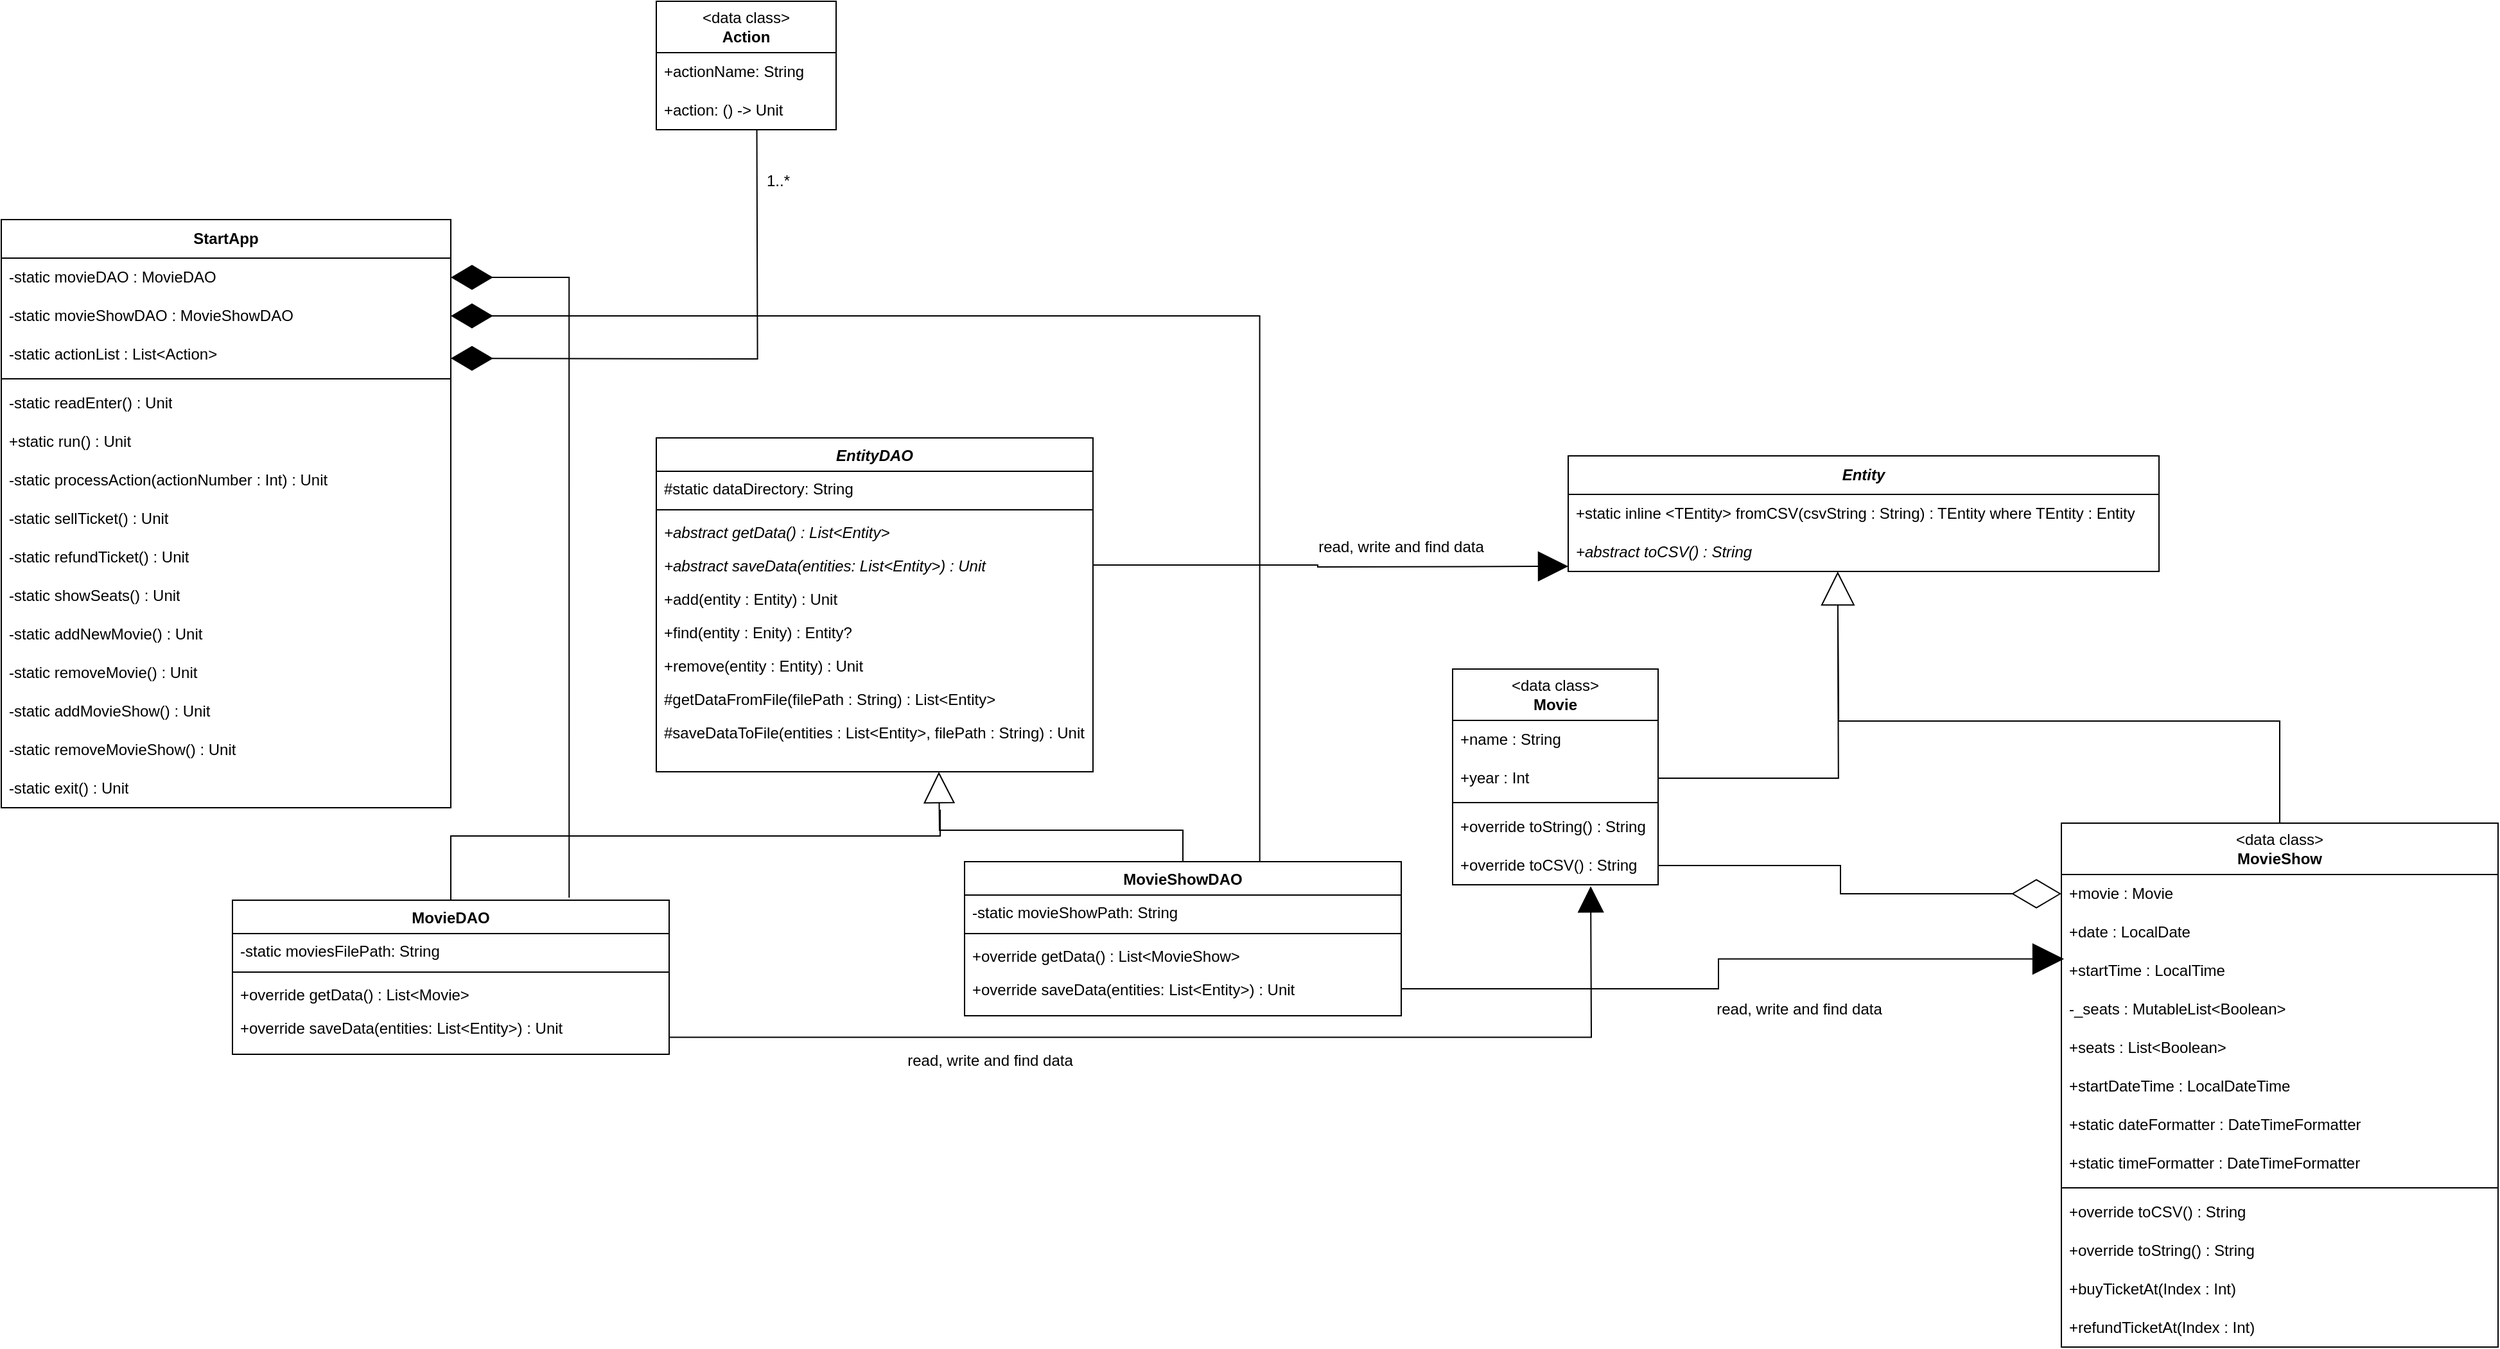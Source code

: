 <mxfile version="22.1.11" type="github">
  <diagram id="C5RBs43oDa-KdzZeNtuy" name="Page-1">
    <mxGraphModel dx="794" dy="446" grid="1" gridSize="10" guides="1" tooltips="1" connect="1" arrows="1" fold="1" page="1" pageScale="1" pageWidth="827" pageHeight="1169" math="0" shadow="0">
      <root>
        <mxCell id="WIyWlLk6GJQsqaUBKTNV-0" />
        <mxCell id="WIyWlLk6GJQsqaUBKTNV-1" parent="WIyWlLk6GJQsqaUBKTNV-0" />
        <mxCell id="f17wZOm8WCS2GQfg1A_k-0" value="EntityDAO" style="swimlane;fontStyle=3;align=center;verticalAlign=top;childLayout=stackLayout;horizontal=1;startSize=26;horizontalStack=0;resizeParent=1;resizeLast=0;collapsible=1;marginBottom=0;rounded=0;shadow=0;strokeWidth=1;" parent="WIyWlLk6GJQsqaUBKTNV-1" vertex="1">
          <mxGeometry x="560" y="460" width="340" height="260" as="geometry">
            <mxRectangle x="530" y="520" width="160" height="26" as="alternateBounds" />
          </mxGeometry>
        </mxCell>
        <mxCell id="f17wZOm8WCS2GQfg1A_k-1" value="#static dataDirectory: String" style="text;align=left;verticalAlign=top;spacingLeft=4;spacingRight=4;overflow=hidden;rotatable=0;points=[[0,0.5],[1,0.5]];portConstraint=eastwest;" parent="f17wZOm8WCS2GQfg1A_k-0" vertex="1">
          <mxGeometry y="26" width="340" height="26" as="geometry" />
        </mxCell>
        <mxCell id="f17wZOm8WCS2GQfg1A_k-4" value="" style="line;html=1;strokeWidth=1;align=left;verticalAlign=middle;spacingTop=-1;spacingLeft=3;spacingRight=3;rotatable=0;labelPosition=right;points=[];portConstraint=eastwest;" parent="f17wZOm8WCS2GQfg1A_k-0" vertex="1">
          <mxGeometry y="52" width="340" height="8" as="geometry" />
        </mxCell>
        <mxCell id="f17wZOm8WCS2GQfg1A_k-5" value="+abstract getData() : List&lt;Entity&gt;" style="text;align=left;verticalAlign=top;spacingLeft=4;spacingRight=4;overflow=hidden;rotatable=0;points=[[0,0.5],[1,0.5]];portConstraint=eastwest;fontStyle=2" parent="f17wZOm8WCS2GQfg1A_k-0" vertex="1">
          <mxGeometry y="60" width="340" height="26" as="geometry" />
        </mxCell>
        <mxCell id="f17wZOm8WCS2GQfg1A_k-6" value="+abstract saveData(entities: List&lt;Entity&gt;) : Unit" style="text;align=left;verticalAlign=top;spacingLeft=4;spacingRight=4;overflow=hidden;rotatable=0;points=[[0,0.5],[1,0.5]];portConstraint=eastwest;fontStyle=2" parent="f17wZOm8WCS2GQfg1A_k-0" vertex="1">
          <mxGeometry y="86" width="340" height="26" as="geometry" />
        </mxCell>
        <mxCell id="f17wZOm8WCS2GQfg1A_k-7" value="+add(entity : Entity) : Unit" style="text;align=left;verticalAlign=top;spacingLeft=4;spacingRight=4;overflow=hidden;rotatable=0;points=[[0,0.5],[1,0.5]];portConstraint=eastwest;" parent="f17wZOm8WCS2GQfg1A_k-0" vertex="1">
          <mxGeometry y="112" width="340" height="26" as="geometry" />
        </mxCell>
        <mxCell id="f17wZOm8WCS2GQfg1A_k-8" value="+find(entity : Enity) : Entity?" style="text;align=left;verticalAlign=top;spacingLeft=4;spacingRight=4;overflow=hidden;rotatable=0;points=[[0,0.5],[1,0.5]];portConstraint=eastwest;" parent="f17wZOm8WCS2GQfg1A_k-0" vertex="1">
          <mxGeometry y="138" width="340" height="26" as="geometry" />
        </mxCell>
        <mxCell id="f17wZOm8WCS2GQfg1A_k-9" value="+remove(entity : Entity) : Unit" style="text;align=left;verticalAlign=top;spacingLeft=4;spacingRight=4;overflow=hidden;rotatable=0;points=[[0,0.5],[1,0.5]];portConstraint=eastwest;" parent="f17wZOm8WCS2GQfg1A_k-0" vertex="1">
          <mxGeometry y="164" width="340" height="26" as="geometry" />
        </mxCell>
        <mxCell id="f17wZOm8WCS2GQfg1A_k-18" value="#getDataFromFile(filePath : String) : List&lt;Entity&gt;" style="text;align=left;verticalAlign=top;spacingLeft=4;spacingRight=4;overflow=hidden;rotatable=0;points=[[0,0.5],[1,0.5]];portConstraint=eastwest;fontStyle=0" parent="f17wZOm8WCS2GQfg1A_k-0" vertex="1">
          <mxGeometry y="190" width="340" height="26" as="geometry" />
        </mxCell>
        <mxCell id="f17wZOm8WCS2GQfg1A_k-19" value="#saveDataToFile(entities : List&lt;Entity&gt;, filePath : String) : Unit" style="text;align=left;verticalAlign=top;spacingLeft=4;spacingRight=4;overflow=hidden;rotatable=0;points=[[0,0.5],[1,0.5]];portConstraint=eastwest;fontStyle=0" parent="f17wZOm8WCS2GQfg1A_k-0" vertex="1">
          <mxGeometry y="216" width="340" height="24" as="geometry" />
        </mxCell>
        <mxCell id="f17wZOm8WCS2GQfg1A_k-52" style="edgeStyle=orthogonalEdgeStyle;rounded=0;orthogonalLoop=1;jettySize=auto;html=1;exitX=0.5;exitY=0;exitDx=0;exitDy=0;endArrow=none;endFill=0;endSize=24;" parent="WIyWlLk6GJQsqaUBKTNV-1" source="f17wZOm8WCS2GQfg1A_k-34" edge="1">
          <mxGeometry relative="1" as="geometry">
            <mxPoint x="780" y="750" as="targetPoint" />
            <Array as="points">
              <mxPoint x="400" y="770" />
              <mxPoint x="781" y="770" />
            </Array>
          </mxGeometry>
        </mxCell>
        <mxCell id="f17wZOm8WCS2GQfg1A_k-34" value="MovieDAO" style="swimlane;fontStyle=1;align=center;verticalAlign=top;childLayout=stackLayout;horizontal=1;startSize=26;horizontalStack=0;resizeParent=1;resizeLast=0;collapsible=1;marginBottom=0;rounded=0;shadow=0;strokeWidth=1;" parent="WIyWlLk6GJQsqaUBKTNV-1" vertex="1">
          <mxGeometry x="230" y="820" width="340" height="120" as="geometry">
            <mxRectangle x="530" y="520" width="160" height="26" as="alternateBounds" />
          </mxGeometry>
        </mxCell>
        <mxCell id="f17wZOm8WCS2GQfg1A_k-35" value="-static moviesFilePath: String" style="text;align=left;verticalAlign=top;spacingLeft=4;spacingRight=4;overflow=hidden;rotatable=0;points=[[0,0.5],[1,0.5]];portConstraint=eastwest;" parent="f17wZOm8WCS2GQfg1A_k-34" vertex="1">
          <mxGeometry y="26" width="340" height="26" as="geometry" />
        </mxCell>
        <mxCell id="f17wZOm8WCS2GQfg1A_k-36" value="" style="line;html=1;strokeWidth=1;align=left;verticalAlign=middle;spacingTop=-1;spacingLeft=3;spacingRight=3;rotatable=0;labelPosition=right;points=[];portConstraint=eastwest;" parent="f17wZOm8WCS2GQfg1A_k-34" vertex="1">
          <mxGeometry y="52" width="340" height="8" as="geometry" />
        </mxCell>
        <mxCell id="f17wZOm8WCS2GQfg1A_k-37" value="+override getData() : List&lt;Movie&gt;" style="text;align=left;verticalAlign=top;spacingLeft=4;spacingRight=4;overflow=hidden;rotatable=0;points=[[0,0.5],[1,0.5]];portConstraint=eastwest;fontStyle=0" parent="f17wZOm8WCS2GQfg1A_k-34" vertex="1">
          <mxGeometry y="60" width="340" height="26" as="geometry" />
        </mxCell>
        <mxCell id="f17wZOm8WCS2GQfg1A_k-38" value="+override saveData(entities: List&lt;Entity&gt;) : Unit" style="text;align=left;verticalAlign=top;spacingLeft=4;spacingRight=4;overflow=hidden;rotatable=0;points=[[0,0.5],[1,0.5]];portConstraint=eastwest;fontStyle=0" parent="f17wZOm8WCS2GQfg1A_k-34" vertex="1">
          <mxGeometry y="86" width="340" height="26" as="geometry" />
        </mxCell>
        <mxCell id="f17wZOm8WCS2GQfg1A_k-51" style="edgeStyle=orthogonalEdgeStyle;rounded=0;orthogonalLoop=1;jettySize=auto;html=1;exitX=0.5;exitY=0;exitDx=0;exitDy=0;endArrow=block;endFill=0;targetPerimeterSpacing=8;endSize=22;" parent="WIyWlLk6GJQsqaUBKTNV-1" source="f17wZOm8WCS2GQfg1A_k-46" edge="1">
          <mxGeometry relative="1" as="geometry">
            <mxPoint x="780" y="720" as="targetPoint" />
          </mxGeometry>
        </mxCell>
        <mxCell id="f17wZOm8WCS2GQfg1A_k-46" value="MovieShowDAO" style="swimlane;fontStyle=1;align=center;verticalAlign=top;childLayout=stackLayout;horizontal=1;startSize=26;horizontalStack=0;resizeParent=1;resizeLast=0;collapsible=1;marginBottom=0;rounded=0;shadow=0;strokeWidth=1;" parent="WIyWlLk6GJQsqaUBKTNV-1" vertex="1">
          <mxGeometry x="800" y="790" width="340" height="120" as="geometry">
            <mxRectangle x="530" y="520" width="160" height="26" as="alternateBounds" />
          </mxGeometry>
        </mxCell>
        <mxCell id="f17wZOm8WCS2GQfg1A_k-127" style="edgeStyle=orthogonalEdgeStyle;rounded=0;orthogonalLoop=1;jettySize=auto;html=1;exitX=1.001;exitY=0.798;exitDx=0;exitDy=0;entryX=0.547;entryY=1.106;entryDx=0;entryDy=0;entryPerimeter=0;exitPerimeter=0;endArrow=block;endFill=1;endSize=18;" parent="f17wZOm8WCS2GQfg1A_k-46" source="f17wZOm8WCS2GQfg1A_k-38" edge="1">
          <mxGeometry relative="1" as="geometry">
            <mxPoint x="-210" y="126.91" as="sourcePoint" />
            <mxPoint x="487.52" y="19.09" as="targetPoint" />
          </mxGeometry>
        </mxCell>
        <mxCell id="f17wZOm8WCS2GQfg1A_k-47" value="-static movieShowPath: String" style="text;align=left;verticalAlign=top;spacingLeft=4;spacingRight=4;overflow=hidden;rotatable=0;points=[[0,0.5],[1,0.5]];portConstraint=eastwest;" parent="f17wZOm8WCS2GQfg1A_k-46" vertex="1">
          <mxGeometry y="26" width="340" height="26" as="geometry" />
        </mxCell>
        <mxCell id="f17wZOm8WCS2GQfg1A_k-48" value="" style="line;html=1;strokeWidth=1;align=left;verticalAlign=middle;spacingTop=-1;spacingLeft=3;spacingRight=3;rotatable=0;labelPosition=right;points=[];portConstraint=eastwest;" parent="f17wZOm8WCS2GQfg1A_k-46" vertex="1">
          <mxGeometry y="52" width="340" height="8" as="geometry" />
        </mxCell>
        <mxCell id="f17wZOm8WCS2GQfg1A_k-49" value="+override getData() : List&lt;MovieShow&gt;" style="text;align=left;verticalAlign=top;spacingLeft=4;spacingRight=4;overflow=hidden;rotatable=0;points=[[0,0.5],[1,0.5]];portConstraint=eastwest;fontStyle=0" parent="f17wZOm8WCS2GQfg1A_k-46" vertex="1">
          <mxGeometry y="60" width="340" height="26" as="geometry" />
        </mxCell>
        <mxCell id="f17wZOm8WCS2GQfg1A_k-50" value="+override saveData(entities: List&lt;Entity&gt;) : Unit" style="text;align=left;verticalAlign=top;spacingLeft=4;spacingRight=4;overflow=hidden;rotatable=0;points=[[0,0.5],[1,0.5]];portConstraint=eastwest;fontStyle=0" parent="f17wZOm8WCS2GQfg1A_k-46" vertex="1">
          <mxGeometry y="86" width="340" height="26" as="geometry" />
        </mxCell>
        <mxCell id="f17wZOm8WCS2GQfg1A_k-54" value="&lt;b&gt;StartApp&lt;/b&gt;" style="swimlane;fontStyle=0;childLayout=stackLayout;horizontal=1;startSize=30;horizontalStack=0;resizeParent=1;resizeParentMax=0;resizeLast=0;collapsible=1;marginBottom=0;whiteSpace=wrap;html=1;" parent="WIyWlLk6GJQsqaUBKTNV-1" vertex="1">
          <mxGeometry x="50" y="290" width="350" height="458" as="geometry" />
        </mxCell>
        <mxCell id="f17wZOm8WCS2GQfg1A_k-55" value="-static movieDAO : MovieDAO" style="text;strokeColor=none;fillColor=none;align=left;verticalAlign=middle;spacingLeft=4;spacingRight=4;overflow=hidden;points=[[0,0.5],[1,0.5]];portConstraint=eastwest;rotatable=0;whiteSpace=wrap;html=1;" parent="f17wZOm8WCS2GQfg1A_k-54" vertex="1">
          <mxGeometry y="30" width="350" height="30" as="geometry" />
        </mxCell>
        <mxCell id="f17wZOm8WCS2GQfg1A_k-61" value="-static movieShowDAO : MovieShowDAO" style="text;strokeColor=none;fillColor=none;align=left;verticalAlign=middle;spacingLeft=4;spacingRight=4;overflow=hidden;points=[[0,0.5],[1,0.5]];portConstraint=eastwest;rotatable=0;whiteSpace=wrap;html=1;" parent="f17wZOm8WCS2GQfg1A_k-54" vertex="1">
          <mxGeometry y="60" width="350" height="30" as="geometry" />
        </mxCell>
        <mxCell id="f17wZOm8WCS2GQfg1A_k-64" value="-static actionList : List&amp;lt;Action&amp;gt;" style="text;strokeColor=none;fillColor=none;align=left;verticalAlign=middle;spacingLeft=4;spacingRight=4;overflow=hidden;points=[[0,0.5],[1,0.5]];portConstraint=eastwest;rotatable=0;whiteSpace=wrap;html=1;" parent="f17wZOm8WCS2GQfg1A_k-54" vertex="1">
          <mxGeometry y="90" width="350" height="30" as="geometry" />
        </mxCell>
        <mxCell id="f17wZOm8WCS2GQfg1A_k-62" value="" style="line;html=1;strokeWidth=1;align=left;verticalAlign=middle;spacingTop=-1;spacingLeft=3;spacingRight=3;rotatable=0;labelPosition=right;points=[];portConstraint=eastwest;" parent="f17wZOm8WCS2GQfg1A_k-54" vertex="1">
          <mxGeometry y="120" width="350" height="8" as="geometry" />
        </mxCell>
        <mxCell id="f17wZOm8WCS2GQfg1A_k-57" value="-static readEnter() : Unit" style="text;strokeColor=none;fillColor=none;align=left;verticalAlign=middle;spacingLeft=4;spacingRight=4;overflow=hidden;points=[[0,0.5],[1,0.5]];portConstraint=eastwest;rotatable=0;whiteSpace=wrap;html=1;" parent="f17wZOm8WCS2GQfg1A_k-54" vertex="1">
          <mxGeometry y="128" width="350" height="30" as="geometry" />
        </mxCell>
        <mxCell id="f17wZOm8WCS2GQfg1A_k-75" value="+static run() : Unit" style="text;strokeColor=none;fillColor=none;align=left;verticalAlign=middle;spacingLeft=4;spacingRight=4;overflow=hidden;points=[[0,0.5],[1,0.5]];portConstraint=eastwest;rotatable=0;whiteSpace=wrap;html=1;" parent="f17wZOm8WCS2GQfg1A_k-54" vertex="1">
          <mxGeometry y="158" width="350" height="30" as="geometry" />
        </mxCell>
        <mxCell id="f17wZOm8WCS2GQfg1A_k-76" value="-static processAction(actionNumber : Int) : Unit" style="text;strokeColor=none;fillColor=none;align=left;verticalAlign=middle;spacingLeft=4;spacingRight=4;overflow=hidden;points=[[0,0.5],[1,0.5]];portConstraint=eastwest;rotatable=0;whiteSpace=wrap;html=1;" parent="f17wZOm8WCS2GQfg1A_k-54" vertex="1">
          <mxGeometry y="188" width="350" height="30" as="geometry" />
        </mxCell>
        <mxCell id="f17wZOm8WCS2GQfg1A_k-77" value="-static sellTicket() : Unit" style="text;strokeColor=none;fillColor=none;align=left;verticalAlign=middle;spacingLeft=4;spacingRight=4;overflow=hidden;points=[[0,0.5],[1,0.5]];portConstraint=eastwest;rotatable=0;whiteSpace=wrap;html=1;" parent="f17wZOm8WCS2GQfg1A_k-54" vertex="1">
          <mxGeometry y="218" width="350" height="30" as="geometry" />
        </mxCell>
        <mxCell id="f17wZOm8WCS2GQfg1A_k-78" value="-static refundTicket() : Unit" style="text;strokeColor=none;fillColor=none;align=left;verticalAlign=middle;spacingLeft=4;spacingRight=4;overflow=hidden;points=[[0,0.5],[1,0.5]];portConstraint=eastwest;rotatable=0;whiteSpace=wrap;html=1;" parent="f17wZOm8WCS2GQfg1A_k-54" vertex="1">
          <mxGeometry y="248" width="350" height="30" as="geometry" />
        </mxCell>
        <mxCell id="f17wZOm8WCS2GQfg1A_k-79" value="-static showSeats() : Unit" style="text;strokeColor=none;fillColor=none;align=left;verticalAlign=middle;spacingLeft=4;spacingRight=4;overflow=hidden;points=[[0,0.5],[1,0.5]];portConstraint=eastwest;rotatable=0;whiteSpace=wrap;html=1;" parent="f17wZOm8WCS2GQfg1A_k-54" vertex="1">
          <mxGeometry y="278" width="350" height="30" as="geometry" />
        </mxCell>
        <mxCell id="f17wZOm8WCS2GQfg1A_k-80" value="-static addNewMovie() : Unit" style="text;strokeColor=none;fillColor=none;align=left;verticalAlign=middle;spacingLeft=4;spacingRight=4;overflow=hidden;points=[[0,0.5],[1,0.5]];portConstraint=eastwest;rotatable=0;whiteSpace=wrap;html=1;" parent="f17wZOm8WCS2GQfg1A_k-54" vertex="1">
          <mxGeometry y="308" width="350" height="30" as="geometry" />
        </mxCell>
        <mxCell id="f17wZOm8WCS2GQfg1A_k-81" value="-static removeMovie() : Unit" style="text;strokeColor=none;fillColor=none;align=left;verticalAlign=middle;spacingLeft=4;spacingRight=4;overflow=hidden;points=[[0,0.5],[1,0.5]];portConstraint=eastwest;rotatable=0;whiteSpace=wrap;html=1;" parent="f17wZOm8WCS2GQfg1A_k-54" vertex="1">
          <mxGeometry y="338" width="350" height="30" as="geometry" />
        </mxCell>
        <mxCell id="f17wZOm8WCS2GQfg1A_k-82" value="-static addMovieShow() : Unit" style="text;strokeColor=none;fillColor=none;align=left;verticalAlign=middle;spacingLeft=4;spacingRight=4;overflow=hidden;points=[[0,0.5],[1,0.5]];portConstraint=eastwest;rotatable=0;whiteSpace=wrap;html=1;" parent="f17wZOm8WCS2GQfg1A_k-54" vertex="1">
          <mxGeometry y="368" width="350" height="30" as="geometry" />
        </mxCell>
        <mxCell id="f17wZOm8WCS2GQfg1A_k-83" value="-static removeMovieShow() : Unit" style="text;strokeColor=none;fillColor=none;align=left;verticalAlign=middle;spacingLeft=4;spacingRight=4;overflow=hidden;points=[[0,0.5],[1,0.5]];portConstraint=eastwest;rotatable=0;whiteSpace=wrap;html=1;" parent="f17wZOm8WCS2GQfg1A_k-54" vertex="1">
          <mxGeometry y="398" width="350" height="30" as="geometry" />
        </mxCell>
        <mxCell id="f17wZOm8WCS2GQfg1A_k-84" value="-static exit() : Unit" style="text;strokeColor=none;fillColor=none;align=left;verticalAlign=middle;spacingLeft=4;spacingRight=4;overflow=hidden;points=[[0,0.5],[1,0.5]];portConstraint=eastwest;rotatable=0;whiteSpace=wrap;html=1;" parent="f17wZOm8WCS2GQfg1A_k-54" vertex="1">
          <mxGeometry y="428" width="350" height="30" as="geometry" />
        </mxCell>
        <mxCell id="f17wZOm8WCS2GQfg1A_k-60" style="edgeStyle=orthogonalEdgeStyle;rounded=0;orthogonalLoop=1;jettySize=auto;html=1;exitX=1;exitY=0.5;exitDx=0;exitDy=0;entryX=0.771;entryY=-0.017;entryDx=0;entryDy=0;entryPerimeter=0;startArrow=diamondThin;startFill=1;startSize=30;endArrow=none;endFill=0;endSize=18;" parent="WIyWlLk6GJQsqaUBKTNV-1" source="f17wZOm8WCS2GQfg1A_k-55" target="f17wZOm8WCS2GQfg1A_k-34" edge="1">
          <mxGeometry relative="1" as="geometry" />
        </mxCell>
        <mxCell id="f17wZOm8WCS2GQfg1A_k-63" style="edgeStyle=orthogonalEdgeStyle;rounded=0;orthogonalLoop=1;jettySize=auto;html=1;exitX=1;exitY=0.5;exitDx=0;exitDy=0;entryX=0.676;entryY=0;entryDx=0;entryDy=0;entryPerimeter=0;endArrow=none;endFill=0;endSize=25;startArrow=diamondThin;startFill=1;startSize=30;sourcePerimeterSpacing=16;" parent="WIyWlLk6GJQsqaUBKTNV-1" source="f17wZOm8WCS2GQfg1A_k-61" target="f17wZOm8WCS2GQfg1A_k-46" edge="1">
          <mxGeometry relative="1" as="geometry" />
        </mxCell>
        <mxCell id="f17wZOm8WCS2GQfg1A_k-65" value="&amp;lt;data class&amp;gt;&lt;br&gt;&lt;b&gt;Action&lt;/b&gt;" style="swimlane;fontStyle=0;childLayout=stackLayout;horizontal=1;startSize=40;horizontalStack=0;resizeParent=1;resizeParentMax=0;resizeLast=0;collapsible=1;marginBottom=0;whiteSpace=wrap;html=1;" parent="WIyWlLk6GJQsqaUBKTNV-1" vertex="1">
          <mxGeometry x="560" y="120" width="140" height="100" as="geometry" />
        </mxCell>
        <mxCell id="f17wZOm8WCS2GQfg1A_k-69" value="+actionName: String" style="text;strokeColor=none;fillColor=none;align=left;verticalAlign=middle;spacingLeft=4;spacingRight=4;overflow=hidden;points=[[0,0.5],[1,0.5]];portConstraint=eastwest;rotatable=0;whiteSpace=wrap;html=1;" parent="f17wZOm8WCS2GQfg1A_k-65" vertex="1">
          <mxGeometry y="40" width="140" height="30" as="geometry" />
        </mxCell>
        <mxCell id="f17wZOm8WCS2GQfg1A_k-66" value="+action: () -&amp;gt; Unit" style="text;strokeColor=none;fillColor=none;align=left;verticalAlign=middle;spacingLeft=4;spacingRight=4;overflow=hidden;points=[[0,0.5],[1,0.5]];portConstraint=eastwest;rotatable=0;whiteSpace=wrap;html=1;" parent="f17wZOm8WCS2GQfg1A_k-65" vertex="1">
          <mxGeometry y="70" width="140" height="30" as="geometry" />
        </mxCell>
        <mxCell id="f17wZOm8WCS2GQfg1A_k-71" style="edgeStyle=orthogonalEdgeStyle;rounded=0;orthogonalLoop=1;jettySize=auto;html=1;exitX=1;exitY=0.5;exitDx=0;exitDy=0;entryX=0.559;entryY=1.132;entryDx=0;entryDy=0;entryPerimeter=0;endArrow=none;endFill=0;endSize=17;startArrow=diamondThin;startFill=1;startSize=30;" parent="WIyWlLk6GJQsqaUBKTNV-1" edge="1">
          <mxGeometry relative="1" as="geometry">
            <mxPoint x="638.26" y="220.0" as="targetPoint" />
            <mxPoint x="400" y="398.01" as="sourcePoint" />
          </mxGeometry>
        </mxCell>
        <mxCell id="f17wZOm8WCS2GQfg1A_k-73" value="1..*" style="text;html=1;strokeColor=none;fillColor=none;align=center;verticalAlign=middle;whiteSpace=wrap;rounded=0;" parent="WIyWlLk6GJQsqaUBKTNV-1" vertex="1">
          <mxGeometry x="640" y="250" width="30" height="20" as="geometry" />
        </mxCell>
        <mxCell id="f17wZOm8WCS2GQfg1A_k-85" value="&lt;b&gt;&lt;i&gt;Entity&lt;/i&gt;&lt;/b&gt;" style="swimlane;fontStyle=0;childLayout=stackLayout;horizontal=1;startSize=30;horizontalStack=0;resizeParent=1;resizeParentMax=0;resizeLast=0;collapsible=1;marginBottom=0;whiteSpace=wrap;html=1;" parent="WIyWlLk6GJQsqaUBKTNV-1" vertex="1">
          <mxGeometry x="1270" y="474" width="460" height="90" as="geometry" />
        </mxCell>
        <mxCell id="f17wZOm8WCS2GQfg1A_k-86" value="+static inline &amp;lt;TEntity&amp;gt; fromCSV(csvString : String) : TEntity where TEntity : Entity" style="text;strokeColor=none;fillColor=none;align=left;verticalAlign=middle;spacingLeft=4;spacingRight=4;overflow=hidden;points=[[0,0.5],[1,0.5]];portConstraint=eastwest;rotatable=0;whiteSpace=wrap;html=1;" parent="f17wZOm8WCS2GQfg1A_k-85" vertex="1">
          <mxGeometry y="30" width="460" height="30" as="geometry" />
        </mxCell>
        <mxCell id="f17wZOm8WCS2GQfg1A_k-87" value="&lt;i&gt;+abstract toCSV() : String&lt;/i&gt;" style="text;strokeColor=none;fillColor=none;align=left;verticalAlign=middle;spacingLeft=4;spacingRight=4;overflow=hidden;points=[[0,0.5],[1,0.5]];portConstraint=eastwest;rotatable=0;whiteSpace=wrap;html=1;" parent="f17wZOm8WCS2GQfg1A_k-85" vertex="1">
          <mxGeometry y="60" width="460" height="30" as="geometry" />
        </mxCell>
        <mxCell id="f17wZOm8WCS2GQfg1A_k-90" value="&amp;lt;data class&amp;gt;&lt;br&gt;&lt;b&gt;Movie&lt;/b&gt;" style="swimlane;fontStyle=0;childLayout=stackLayout;horizontal=1;startSize=40;horizontalStack=0;resizeParent=1;resizeParentMax=0;resizeLast=0;collapsible=1;marginBottom=0;whiteSpace=wrap;html=1;" parent="WIyWlLk6GJQsqaUBKTNV-1" vertex="1">
          <mxGeometry x="1180" y="640" width="160" height="168" as="geometry" />
        </mxCell>
        <mxCell id="f17wZOm8WCS2GQfg1A_k-91" value="+name : String" style="text;strokeColor=none;fillColor=none;align=left;verticalAlign=middle;spacingLeft=4;spacingRight=4;overflow=hidden;points=[[0,0.5],[1,0.5]];portConstraint=eastwest;rotatable=0;whiteSpace=wrap;html=1;" parent="f17wZOm8WCS2GQfg1A_k-90" vertex="1">
          <mxGeometry y="40" width="160" height="30" as="geometry" />
        </mxCell>
        <mxCell id="f17wZOm8WCS2GQfg1A_k-98" value="+year : Int" style="text;strokeColor=none;fillColor=none;align=left;verticalAlign=middle;spacingLeft=4;spacingRight=4;overflow=hidden;points=[[0,0.5],[1,0.5]];portConstraint=eastwest;rotatable=0;whiteSpace=wrap;html=1;" parent="f17wZOm8WCS2GQfg1A_k-90" vertex="1">
          <mxGeometry y="70" width="160" height="30" as="geometry" />
        </mxCell>
        <mxCell id="f17wZOm8WCS2GQfg1A_k-97" value="" style="line;html=1;strokeWidth=1;align=left;verticalAlign=middle;spacingTop=-1;spacingLeft=3;spacingRight=3;rotatable=0;labelPosition=right;points=[];portConstraint=eastwest;" parent="f17wZOm8WCS2GQfg1A_k-90" vertex="1">
          <mxGeometry y="100" width="160" height="8" as="geometry" />
        </mxCell>
        <mxCell id="f17wZOm8WCS2GQfg1A_k-92" value="+override toString() : String" style="text;strokeColor=none;fillColor=none;align=left;verticalAlign=middle;spacingLeft=4;spacingRight=4;overflow=hidden;points=[[0,0.5],[1,0.5]];portConstraint=eastwest;rotatable=0;whiteSpace=wrap;html=1;" parent="f17wZOm8WCS2GQfg1A_k-90" vertex="1">
          <mxGeometry y="108" width="160" height="30" as="geometry" />
        </mxCell>
        <mxCell id="f17wZOm8WCS2GQfg1A_k-93" value="+override toCSV() : String" style="text;strokeColor=none;fillColor=none;align=left;verticalAlign=middle;spacingLeft=4;spacingRight=4;overflow=hidden;points=[[0,0.5],[1,0.5]];portConstraint=eastwest;rotatable=0;whiteSpace=wrap;html=1;" parent="f17wZOm8WCS2GQfg1A_k-90" vertex="1">
          <mxGeometry y="138" width="160" height="30" as="geometry" />
        </mxCell>
        <mxCell id="f17wZOm8WCS2GQfg1A_k-99" style="edgeStyle=orthogonalEdgeStyle;rounded=0;orthogonalLoop=1;jettySize=auto;html=1;exitX=1;exitY=0.5;exitDx=0;exitDy=0;entryX=0.391;entryY=1.2;entryDx=0;entryDy=0;entryPerimeter=0;endArrow=block;endFill=0;endSize=24;" parent="WIyWlLk6GJQsqaUBKTNV-1" source="f17wZOm8WCS2GQfg1A_k-98" edge="1">
          <mxGeometry relative="1" as="geometry">
            <mxPoint x="1290" y="634" as="sourcePoint" />
            <mxPoint x="1479.86" y="564" as="targetPoint" />
          </mxGeometry>
        </mxCell>
        <mxCell id="f17wZOm8WCS2GQfg1A_k-105" style="edgeStyle=orthogonalEdgeStyle;rounded=0;orthogonalLoop=1;jettySize=auto;html=1;exitX=0.5;exitY=0;exitDx=0;exitDy=0;endArrow=none;endFill=0;" parent="WIyWlLk6GJQsqaUBKTNV-1" source="f17wZOm8WCS2GQfg1A_k-101" edge="1">
          <mxGeometry relative="1" as="geometry">
            <mxPoint x="1480" y="600" as="targetPoint" />
          </mxGeometry>
        </mxCell>
        <mxCell id="f17wZOm8WCS2GQfg1A_k-101" value="&amp;lt;data class&amp;gt;&lt;br&gt;&lt;b&gt;MovieShow&lt;/b&gt;" style="swimlane;fontStyle=0;childLayout=stackLayout;horizontal=1;startSize=40;horizontalStack=0;resizeParent=1;resizeParentMax=0;resizeLast=0;collapsible=1;marginBottom=0;whiteSpace=wrap;html=1;" parent="WIyWlLk6GJQsqaUBKTNV-1" vertex="1">
          <mxGeometry x="1654" y="760" width="340" height="408" as="geometry" />
        </mxCell>
        <mxCell id="f17wZOm8WCS2GQfg1A_k-102" value="+movie : Movie" style="text;strokeColor=none;fillColor=none;align=left;verticalAlign=middle;spacingLeft=4;spacingRight=4;overflow=hidden;points=[[0,0.5],[1,0.5]];portConstraint=eastwest;rotatable=0;whiteSpace=wrap;html=1;" parent="f17wZOm8WCS2GQfg1A_k-101" vertex="1">
          <mxGeometry y="40" width="340" height="30" as="geometry" />
        </mxCell>
        <mxCell id="f17wZOm8WCS2GQfg1A_k-114" value="+date : LocalDate" style="text;strokeColor=none;fillColor=none;align=left;verticalAlign=middle;spacingLeft=4;spacingRight=4;overflow=hidden;points=[[0,0.5],[1,0.5]];portConstraint=eastwest;rotatable=0;whiteSpace=wrap;html=1;" parent="f17wZOm8WCS2GQfg1A_k-101" vertex="1">
          <mxGeometry y="70" width="340" height="30" as="geometry" />
        </mxCell>
        <mxCell id="f17wZOm8WCS2GQfg1A_k-115" value="+startTime : LocalTime" style="text;strokeColor=none;fillColor=none;align=left;verticalAlign=middle;spacingLeft=4;spacingRight=4;overflow=hidden;points=[[0,0.5],[1,0.5]];portConstraint=eastwest;rotatable=0;whiteSpace=wrap;html=1;" parent="f17wZOm8WCS2GQfg1A_k-101" vertex="1">
          <mxGeometry y="100" width="340" height="30" as="geometry" />
        </mxCell>
        <mxCell id="f17wZOm8WCS2GQfg1A_k-116" value="-_seats : MutableList&amp;lt;Boolean&amp;gt;" style="text;strokeColor=none;fillColor=none;align=left;verticalAlign=middle;spacingLeft=4;spacingRight=4;overflow=hidden;points=[[0,0.5],[1,0.5]];portConstraint=eastwest;rotatable=0;whiteSpace=wrap;html=1;" parent="f17wZOm8WCS2GQfg1A_k-101" vertex="1">
          <mxGeometry y="130" width="340" height="30" as="geometry" />
        </mxCell>
        <mxCell id="f17wZOm8WCS2GQfg1A_k-118" value="+seats : List&amp;lt;Boolean&amp;gt;" style="text;strokeColor=none;fillColor=none;align=left;verticalAlign=middle;spacingLeft=4;spacingRight=4;overflow=hidden;points=[[0,0.5],[1,0.5]];portConstraint=eastwest;rotatable=0;whiteSpace=wrap;html=1;" parent="f17wZOm8WCS2GQfg1A_k-101" vertex="1">
          <mxGeometry y="160" width="340" height="30" as="geometry" />
        </mxCell>
        <mxCell id="f17wZOm8WCS2GQfg1A_k-119" value="+startDateTime : LocalDateTime" style="text;strokeColor=none;fillColor=none;align=left;verticalAlign=middle;spacingLeft=4;spacingRight=4;overflow=hidden;points=[[0,0.5],[1,0.5]];portConstraint=eastwest;rotatable=0;whiteSpace=wrap;html=1;" parent="f17wZOm8WCS2GQfg1A_k-101" vertex="1">
          <mxGeometry y="190" width="340" height="30" as="geometry" />
        </mxCell>
        <mxCell id="f17wZOm8WCS2GQfg1A_k-120" value="+static dateFormatter : DateTimeFormatter" style="text;strokeColor=none;fillColor=none;align=left;verticalAlign=middle;spacingLeft=4;spacingRight=4;overflow=hidden;points=[[0,0.5],[1,0.5]];portConstraint=eastwest;rotatable=0;whiteSpace=wrap;html=1;" parent="f17wZOm8WCS2GQfg1A_k-101" vertex="1">
          <mxGeometry y="220" width="340" height="30" as="geometry" />
        </mxCell>
        <mxCell id="f17wZOm8WCS2GQfg1A_k-122" value="+static timeFormatter : DateTimeFormatter" style="text;strokeColor=none;fillColor=none;align=left;verticalAlign=middle;spacingLeft=4;spacingRight=4;overflow=hidden;points=[[0,0.5],[1,0.5]];portConstraint=eastwest;rotatable=0;whiteSpace=wrap;html=1;" parent="f17wZOm8WCS2GQfg1A_k-101" vertex="1">
          <mxGeometry y="250" width="340" height="30" as="geometry" />
        </mxCell>
        <mxCell id="f17wZOm8WCS2GQfg1A_k-108" value="" style="line;html=1;strokeWidth=1;align=left;verticalAlign=middle;spacingTop=-1;spacingLeft=3;spacingRight=3;rotatable=0;labelPosition=right;points=[];portConstraint=eastwest;" parent="f17wZOm8WCS2GQfg1A_k-101" vertex="1">
          <mxGeometry y="280" width="340" height="8" as="geometry" />
        </mxCell>
        <mxCell id="f17wZOm8WCS2GQfg1A_k-103" value="+override toCSV() : String" style="text;strokeColor=none;fillColor=none;align=left;verticalAlign=middle;spacingLeft=4;spacingRight=4;overflow=hidden;points=[[0,0.5],[1,0.5]];portConstraint=eastwest;rotatable=0;whiteSpace=wrap;html=1;" parent="f17wZOm8WCS2GQfg1A_k-101" vertex="1">
          <mxGeometry y="288" width="340" height="30" as="geometry" />
        </mxCell>
        <mxCell id="f17wZOm8WCS2GQfg1A_k-104" value="+override toString() : String" style="text;strokeColor=none;fillColor=none;align=left;verticalAlign=middle;spacingLeft=4;spacingRight=4;overflow=hidden;points=[[0,0.5],[1,0.5]];portConstraint=eastwest;rotatable=0;whiteSpace=wrap;html=1;" parent="f17wZOm8WCS2GQfg1A_k-101" vertex="1">
          <mxGeometry y="318" width="340" height="30" as="geometry" />
        </mxCell>
        <mxCell id="f17wZOm8WCS2GQfg1A_k-123" value="+buyTicketAt(Index : Int)" style="text;strokeColor=none;fillColor=none;align=left;verticalAlign=middle;spacingLeft=4;spacingRight=4;overflow=hidden;points=[[0,0.5],[1,0.5]];portConstraint=eastwest;rotatable=0;whiteSpace=wrap;html=1;" parent="f17wZOm8WCS2GQfg1A_k-101" vertex="1">
          <mxGeometry y="348" width="340" height="30" as="geometry" />
        </mxCell>
        <mxCell id="f17wZOm8WCS2GQfg1A_k-124" value="+refundTicketAt(Index : Int)" style="text;strokeColor=none;fillColor=none;align=left;verticalAlign=middle;spacingLeft=4;spacingRight=4;overflow=hidden;points=[[0,0.5],[1,0.5]];portConstraint=eastwest;rotatable=0;whiteSpace=wrap;html=1;" parent="f17wZOm8WCS2GQfg1A_k-101" vertex="1">
          <mxGeometry y="378" width="340" height="30" as="geometry" />
        </mxCell>
        <mxCell id="f17wZOm8WCS2GQfg1A_k-106" style="edgeStyle=orthogonalEdgeStyle;rounded=0;orthogonalLoop=1;jettySize=auto;html=1;exitX=0;exitY=0.5;exitDx=0;exitDy=0;endArrow=none;endFill=0;startArrow=diamondThin;startFill=0;startSize=36;" parent="WIyWlLk6GJQsqaUBKTNV-1" source="f17wZOm8WCS2GQfg1A_k-102" target="f17wZOm8WCS2GQfg1A_k-93" edge="1">
          <mxGeometry relative="1" as="geometry" />
        </mxCell>
        <mxCell id="f17wZOm8WCS2GQfg1A_k-125" style="edgeStyle=orthogonalEdgeStyle;rounded=0;orthogonalLoop=1;jettySize=auto;html=1;exitX=1;exitY=0.5;exitDx=0;exitDy=0;endArrow=block;endFill=1;endSize=21;" parent="WIyWlLk6GJQsqaUBKTNV-1" source="f17wZOm8WCS2GQfg1A_k-6" edge="1">
          <mxGeometry relative="1" as="geometry">
            <mxPoint x="1270" y="560" as="targetPoint" />
          </mxGeometry>
        </mxCell>
        <mxCell id="f17wZOm8WCS2GQfg1A_k-126" style="edgeStyle=orthogonalEdgeStyle;rounded=0;orthogonalLoop=1;jettySize=auto;html=1;exitX=1;exitY=0.5;exitDx=0;exitDy=0;entryX=0.006;entryY=0.193;entryDx=0;entryDy=0;entryPerimeter=0;endArrow=block;endFill=1;endSize=22;" parent="WIyWlLk6GJQsqaUBKTNV-1" source="f17wZOm8WCS2GQfg1A_k-50" target="f17wZOm8WCS2GQfg1A_k-115" edge="1">
          <mxGeometry relative="1" as="geometry" />
        </mxCell>
        <mxCell id="f17wZOm8WCS2GQfg1A_k-128" value="read, write and find data" style="text;html=1;strokeColor=none;fillColor=none;align=center;verticalAlign=middle;whiteSpace=wrap;rounded=0;" parent="WIyWlLk6GJQsqaUBKTNV-1" vertex="1">
          <mxGeometry x="730" y="930" width="180" height="30" as="geometry" />
        </mxCell>
        <mxCell id="f17wZOm8WCS2GQfg1A_k-129" value="read, write and find data" style="text;html=1;strokeColor=none;fillColor=none;align=center;verticalAlign=middle;whiteSpace=wrap;rounded=0;" parent="WIyWlLk6GJQsqaUBKTNV-1" vertex="1">
          <mxGeometry x="1050" y="530" width="180" height="30" as="geometry" />
        </mxCell>
        <mxCell id="f17wZOm8WCS2GQfg1A_k-130" value="read, write and find data" style="text;html=1;strokeColor=none;fillColor=none;align=center;verticalAlign=middle;whiteSpace=wrap;rounded=0;" parent="WIyWlLk6GJQsqaUBKTNV-1" vertex="1">
          <mxGeometry x="1360" y="890" width="180" height="30" as="geometry" />
        </mxCell>
      </root>
    </mxGraphModel>
  </diagram>
</mxfile>
